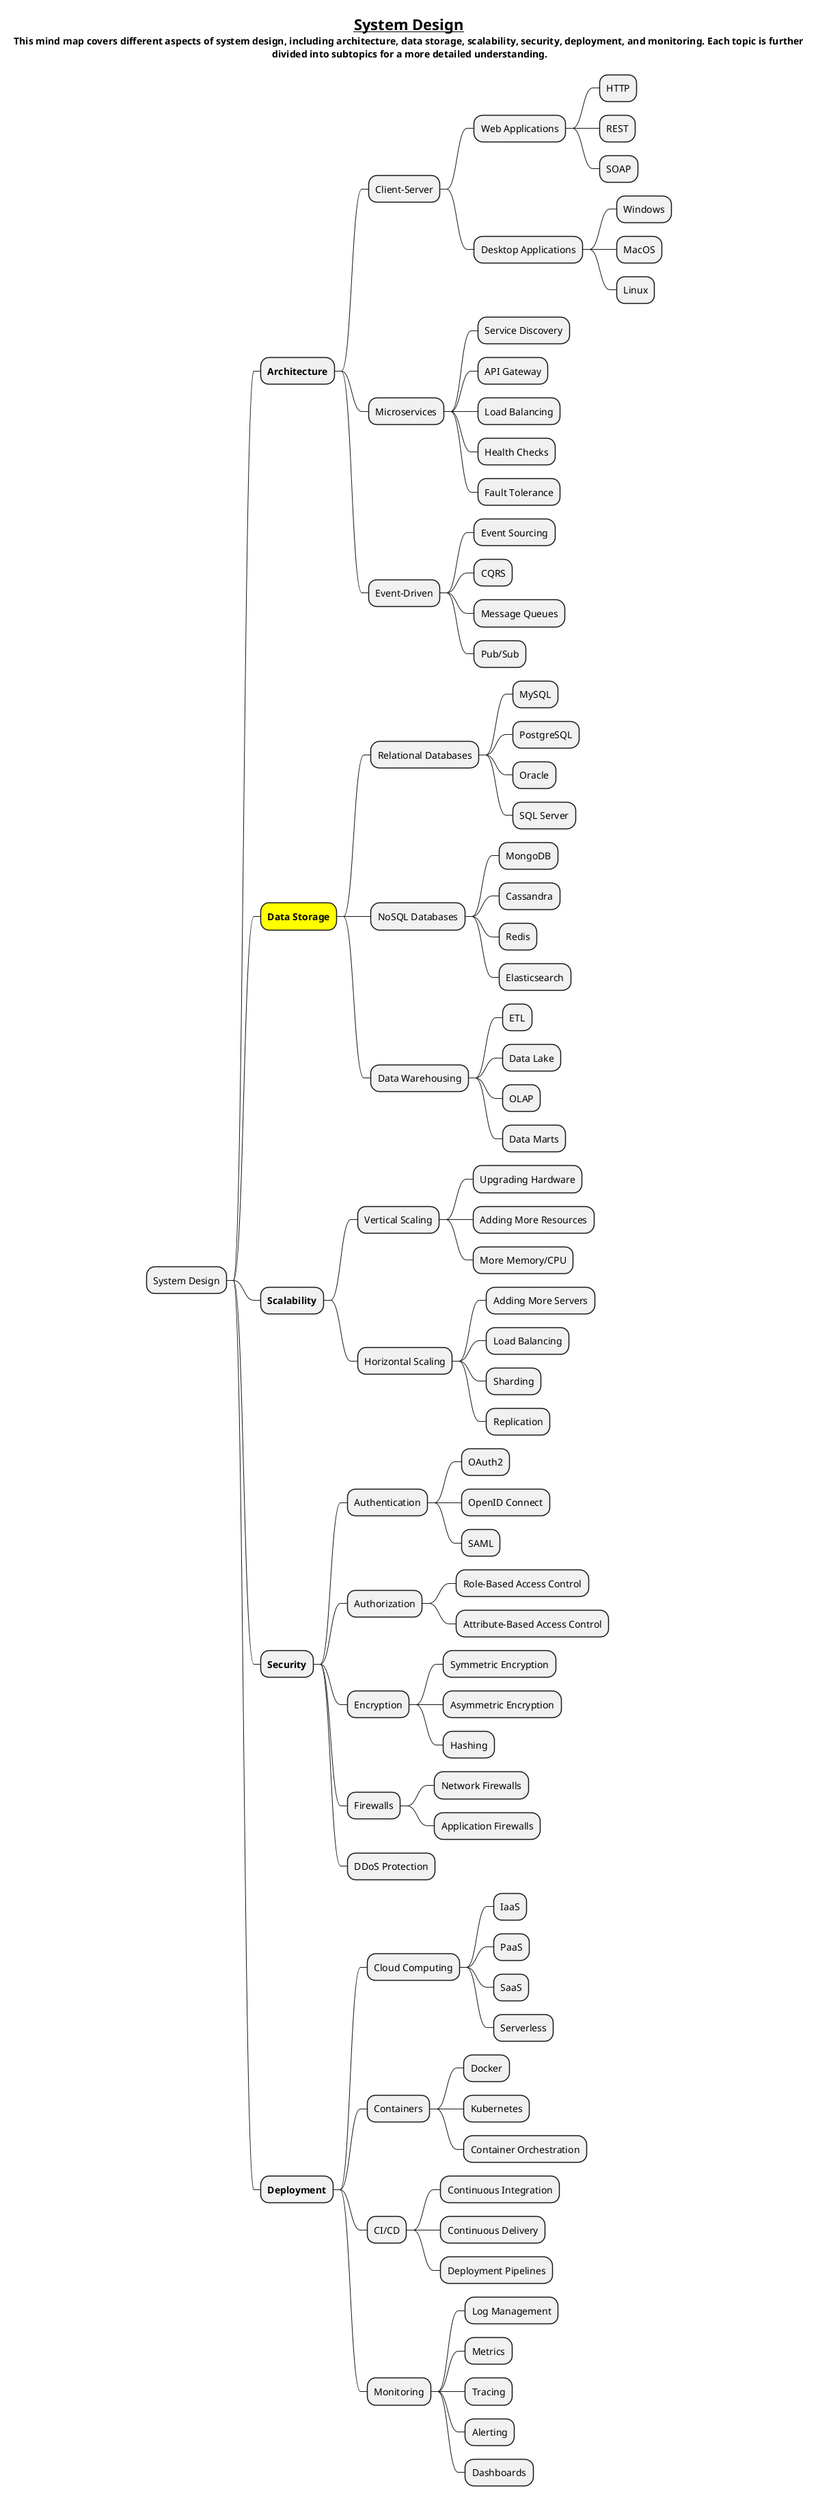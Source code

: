  @startmindmap
title =__System Design__\nThis mind map covers different aspects of system design, including architecture, data storage, scalability, security, deployment, and monitoring. Each topic is further\n divided into subtopics for a more detailed understanding.





* System Design
** **Architecture**
*** Client-Server
**** Web Applications
***** HTTP
***** REST
***** SOAP
**** Desktop Applications
***** Windows
***** MacOS
***** Linux
*** Microservices
**** Service Discovery
**** API Gateway
**** Load Balancing
**** Health Checks
**** Fault Tolerance
*** Event-Driven
**** Event Sourcing
**** CQRS
**** Message Queues
**** Pub/Sub
**[#yellow] **Data Storage**
*** Relational Databases
**** MySQL
**** PostgreSQL
**** Oracle
**** SQL Server
*** NoSQL Databases
**** MongoDB
**** Cassandra
**** Redis
**** Elasticsearch
*** Data Warehousing
**** ETL
**** Data Lake
**** OLAP
**** Data Marts
** **Scalability**
*** Vertical Scaling
**** Upgrading Hardware
**** Adding More Resources
**** More Memory/CPU
*** Horizontal Scaling
**** Adding More Servers
**** Load Balancing
**** Sharding
**** Replication
** **Security**
*** Authentication
**** OAuth2
**** OpenID Connect
**** SAML
*** Authorization
**** Role-Based Access Control
**** Attribute-Based Access Control
*** Encryption
**** Symmetric Encryption
**** Asymmetric Encryption
**** Hashing
*** Firewalls
**** Network Firewalls
**** Application Firewalls
*** DDoS Protection
** **Deployment**
*** Cloud Computing
**** IaaS
**** PaaS
**** SaaS
**** Serverless
*** Containers
**** Docker
**** Kubernetes
**** Container Orchestration
*** CI/CD
**** Continuous Integration
**** Continuous Delivery
**** Deployment Pipelines
*** Monitoring
**** Log Management
**** Metrics
**** Tracing
**** Alerting
**** Dashboards
@endmindmap
